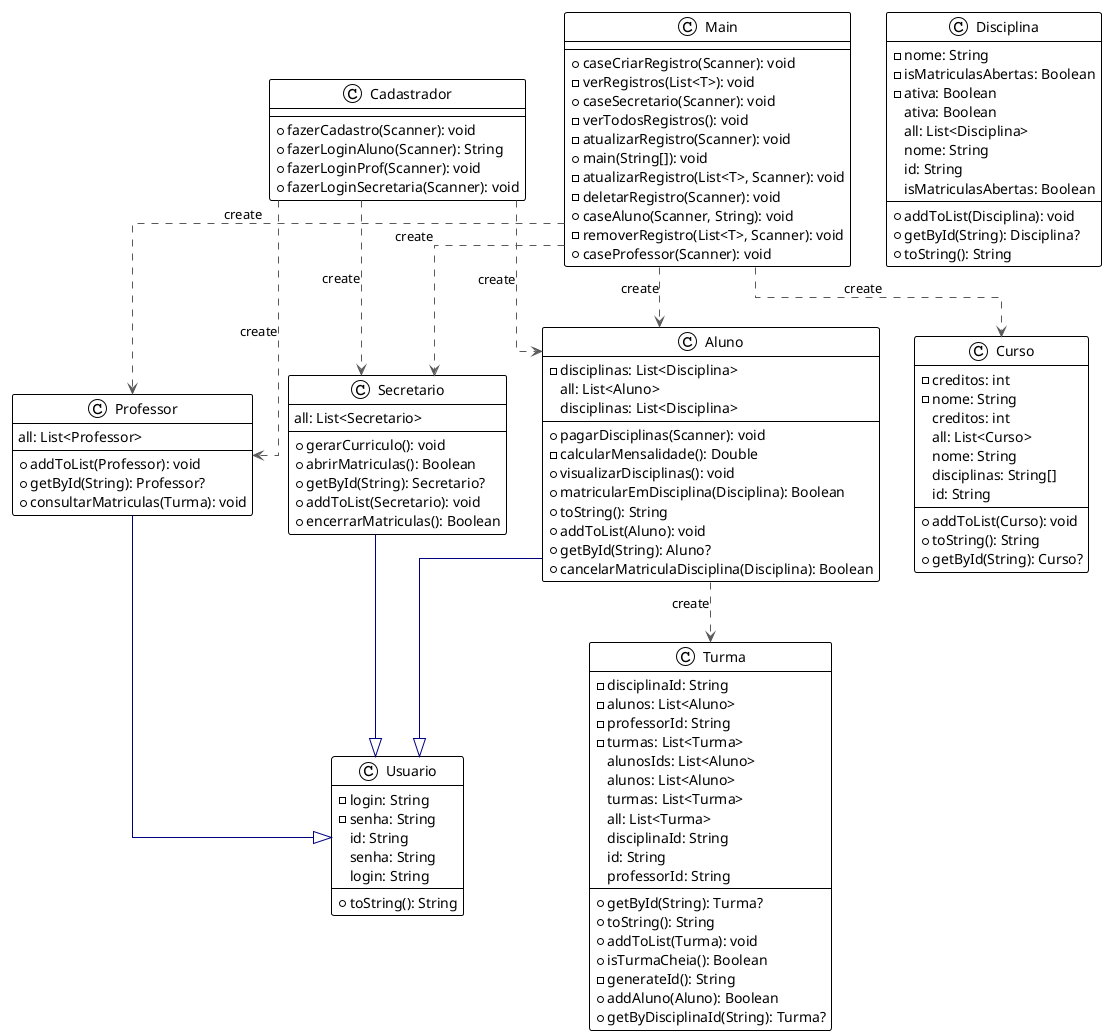 @startuml

!theme plain
top to bottom direction
skinparam linetype ortho

class Aluno {
  - disciplinas: List<Disciplina>
  + pagarDisciplinas(Scanner): void
  - calcularMensalidade(): Double
  + visualizarDisciplinas(): void
  + matricularEmDisciplina(Disciplina): Boolean
  + toString(): String
  + addToList(Aluno): void
  + getById(String): Aluno?
  + cancelarMatriculaDisciplina(Disciplina): Boolean
   all: List<Aluno>
   disciplinas: List<Disciplina>
}
class Cadastrador {
  + fazerCadastro(Scanner): void
  + fazerLoginAluno(Scanner): String
  + fazerLoginProf(Scanner): void
  + fazerLoginSecretaria(Scanner): void
}
class Curso {
  - creditos: int
  - nome: String
  + addToList(Curso): void
  + toString(): String
  + getById(String): Curso?
   creditos: int
   all: List<Curso>
   nome: String
   disciplinas: String[]
   id: String
}
class Disciplina {
  - nome: String
  - isMatriculasAbertas: Boolean
  - ativa: Boolean
  + addToList(Disciplina): void
  + getById(String): Disciplina?
  + toString(): String
   ativa: Boolean
   all: List<Disciplina>
   nome: String
   id: String
   isMatriculasAbertas: Boolean
}
class Main {
  + caseCriarRegistro(Scanner): void
  - verRegistros(List<T>): void
  + caseSecretario(Scanner): void
  - verTodosRegistros(): void
  - atualizarRegistro(Scanner): void
  + main(String[]): void
  - atualizarRegistro(List<T>, Scanner): void
  - deletarRegistro(Scanner): void
  + caseAluno(Scanner, String): void
  - removerRegistro(List<T>, Scanner): void
  + caseProfessor(Scanner): void
}
class Professor {
  + addToList(Professor): void
  + getById(String): Professor?
  + consultarMatriculas(Turma): void
   all: List<Professor>
}
class Secretario {
  + gerarCurriculo(): void
  + abrirMatriculas(): Boolean
  + getById(String): Secretario?
  + addToList(Secretario): void
  + encerrarMatriculas(): Boolean
   all: List<Secretario>
}
class Turma {
  - disciplinaId: String
  - alunos: List<Aluno>
  - professorId: String
  - turmas: List<Turma>
  + getById(String): Turma?
  + toString(): String
  + addToList(Turma): void
  + isTurmaCheia(): Boolean
  - generateId(): String
  + addAluno(Aluno): Boolean
  + getByDisciplinaId(String): Turma?
   alunosIds: List<Aluno>
   alunos: List<Aluno>
   turmas: List<Turma>
   all: List<Turma>
   disciplinaId: String
   id: String
   professorId: String
}
class Usuario {
  - login: String
  - senha: String
  + toString(): String
   id: String
   senha: String
   login: String
}

Aluno        -[#595959,dashed]->  Turma       : "«create»"
Aluno        -[#000082,plain]-^  Usuario     
Cadastrador  -[#595959,dashed]->  Aluno       : "«create»"
Cadastrador  -[#595959,dashed]->  Professor   : "«create»"
Cadastrador  -[#595959,dashed]->  Secretario  : "«create»"
Main         -[#595959,dashed]->  Aluno       : "«create»"
Main         -[#595959,dashed]->  Curso       : "«create»"
Main         -[#595959,dashed]->  Professor   : "«create»"
Main         -[#595959,dashed]->  Secretario  : "«create»"
Professor    -[#000082,plain]-^  Usuario     
Secretario   -[#000082,plain]-^  Usuario     
@enduml
